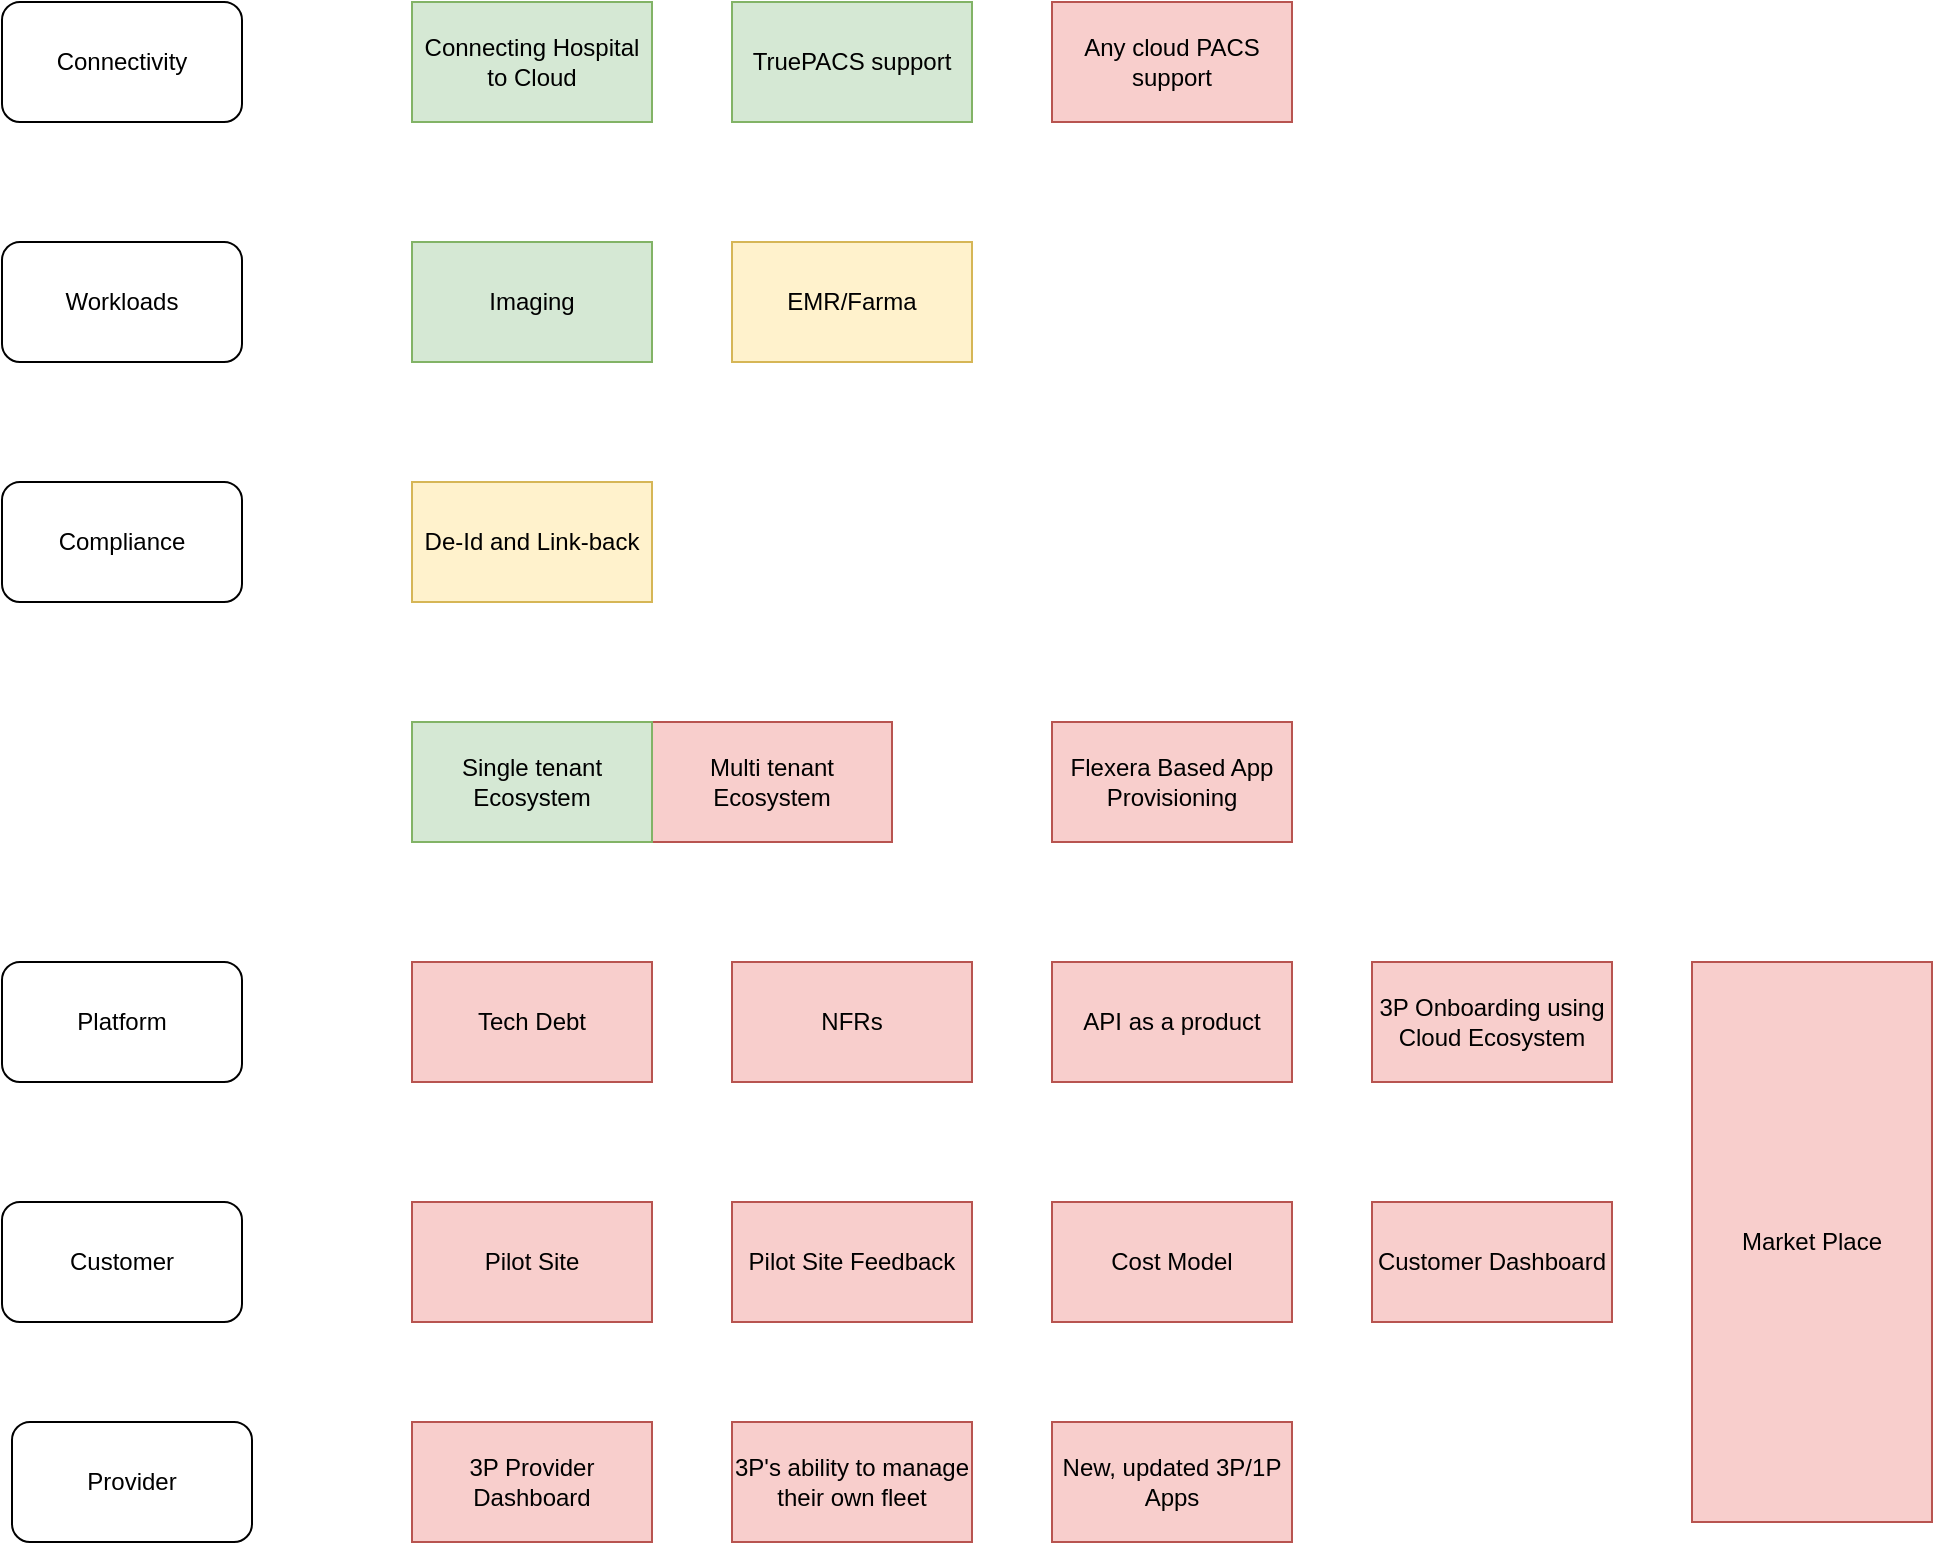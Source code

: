 <mxfile version="20.2.7" type="github"><diagram id="ELpu1xgMsuLffmiFnJVi" name="Page-1"><mxGraphModel dx="2223" dy="903" grid="1" gridSize="10" guides="1" tooltips="1" connect="1" arrows="1" fold="1" page="1" pageScale="1" pageWidth="850" pageHeight="1100" math="0" shadow="0"><root><mxCell id="0"/><mxCell id="1" parent="0"/><mxCell id="OdD63ucIiypLNopKJt31-1" value="Multi tenant Ecosystem" style="rounded=0;whiteSpace=wrap;html=1;fillColor=#f8cecc;strokeColor=#b85450;" vertex="1" parent="1"><mxGeometry x="-160" y="800" width="120" height="60" as="geometry"/></mxCell><mxCell id="OdD63ucIiypLNopKJt31-2" value="Single tenant Ecosystem" style="rounded=0;whiteSpace=wrap;html=1;fillColor=#d5e8d4;strokeColor=#82b366;" vertex="1" parent="1"><mxGeometry x="-280" y="800" width="120" height="60" as="geometry"/></mxCell><mxCell id="OdD63ucIiypLNopKJt31-3" value="Imaging" style="rounded=0;whiteSpace=wrap;html=1;fillColor=#d5e8d4;strokeColor=#82b366;" vertex="1" parent="1"><mxGeometry x="-280" y="560" width="120" height="60" as="geometry"/></mxCell><mxCell id="OdD63ucIiypLNopKJt31-4" value="EMR/Farma" style="rounded=0;whiteSpace=wrap;html=1;fillColor=#fff2cc;strokeColor=#d6b656;" vertex="1" parent="1"><mxGeometry x="-120" y="560" width="120" height="60" as="geometry"/></mxCell><mxCell id="OdD63ucIiypLNopKJt31-6" value="Connecting Hospital to Cloud" style="rounded=0;whiteSpace=wrap;html=1;fillColor=#d5e8d4;strokeColor=#82b366;" vertex="1" parent="1"><mxGeometry x="-280" y="440" width="120" height="60" as="geometry"/></mxCell><mxCell id="OdD63ucIiypLNopKJt31-7" value="Flexera Based App Provisioning" style="rounded=0;whiteSpace=wrap;html=1;fillColor=#f8cecc;strokeColor=#b85450;" vertex="1" parent="1"><mxGeometry x="40" y="800" width="120" height="60" as="geometry"/></mxCell><mxCell id="OdD63ucIiypLNopKJt31-8" value="Cost Model" style="rounded=0;whiteSpace=wrap;html=1;fillColor=#f8cecc;strokeColor=#b85450;" vertex="1" parent="1"><mxGeometry x="40" y="1040" width="120" height="60" as="geometry"/></mxCell><mxCell id="OdD63ucIiypLNopKJt31-9" value="Tech Debt" style="rounded=0;whiteSpace=wrap;html=1;fillColor=#f8cecc;strokeColor=#b85450;" vertex="1" parent="1"><mxGeometry x="-280" y="920" width="120" height="60" as="geometry"/></mxCell><mxCell id="OdD63ucIiypLNopKJt31-10" value="3P's ability to manage their own fleet" style="rounded=0;whiteSpace=wrap;html=1;fillColor=#f8cecc;strokeColor=#b85450;" vertex="1" parent="1"><mxGeometry x="-120" y="1150" width="120" height="60" as="geometry"/></mxCell><mxCell id="OdD63ucIiypLNopKJt31-11" value="De-Id and Link-back" style="rounded=0;whiteSpace=wrap;html=1;fillColor=#fff2cc;strokeColor=#d6b656;" vertex="1" parent="1"><mxGeometry x="-280" y="680" width="120" height="60" as="geometry"/></mxCell><mxCell id="OdD63ucIiypLNopKJt31-12" value="TruePACS support" style="rounded=0;whiteSpace=wrap;html=1;fillColor=#d5e8d4;strokeColor=#82b366;" vertex="1" parent="1"><mxGeometry x="-120" y="440" width="120" height="60" as="geometry"/></mxCell><mxCell id="OdD63ucIiypLNopKJt31-13" value="Any cloud PACS support" style="rounded=0;whiteSpace=wrap;html=1;fillColor=#f8cecc;strokeColor=#b85450;" vertex="1" parent="1"><mxGeometry x="40" y="440" width="120" height="60" as="geometry"/></mxCell><mxCell id="OdD63ucIiypLNopKJt31-14" value="Market Place" style="rounded=0;whiteSpace=wrap;html=1;fillColor=#f8cecc;strokeColor=#b85450;" vertex="1" parent="1"><mxGeometry x="360" y="920" width="120" height="280" as="geometry"/></mxCell><mxCell id="OdD63ucIiypLNopKJt31-15" value="New, updated 3P/1P Apps" style="rounded=0;whiteSpace=wrap;html=1;fillColor=#f8cecc;strokeColor=#b85450;" vertex="1" parent="1"><mxGeometry x="40" y="1150" width="120" height="60" as="geometry"/></mxCell><mxCell id="OdD63ucIiypLNopKJt31-16" value="Pilot Site" style="rounded=0;whiteSpace=wrap;html=1;fillColor=#f8cecc;strokeColor=#b85450;" vertex="1" parent="1"><mxGeometry x="-280" y="1040" width="120" height="60" as="geometry"/></mxCell><mxCell id="OdD63ucIiypLNopKJt31-17" value="Pilot Site Feedback" style="rounded=0;whiteSpace=wrap;html=1;fillColor=#f8cecc;strokeColor=#b85450;" vertex="1" parent="1"><mxGeometry x="-120" y="1040" width="120" height="60" as="geometry"/></mxCell><mxCell id="OdD63ucIiypLNopKJt31-18" value="Customer Dashboard" style="rounded=0;whiteSpace=wrap;html=1;fillColor=#f8cecc;strokeColor=#b85450;" vertex="1" parent="1"><mxGeometry x="200" y="1040" width="120" height="60" as="geometry"/></mxCell><mxCell id="OdD63ucIiypLNopKJt31-19" value="3P Provider Dashboard" style="rounded=0;whiteSpace=wrap;html=1;fillColor=#f8cecc;strokeColor=#b85450;" vertex="1" parent="1"><mxGeometry x="-280" y="1150" width="120" height="60" as="geometry"/></mxCell><mxCell id="OdD63ucIiypLNopKJt31-20" value="3P Onboarding using Cloud Ecosystem" style="rounded=0;whiteSpace=wrap;html=1;fillColor=#f8cecc;strokeColor=#b85450;" vertex="1" parent="1"><mxGeometry x="200" y="920" width="120" height="60" as="geometry"/></mxCell><mxCell id="OdD63ucIiypLNopKJt31-21" value="API as a product" style="rounded=0;whiteSpace=wrap;html=1;fillColor=#f8cecc;strokeColor=#b85450;" vertex="1" parent="1"><mxGeometry x="40" y="920" width="120" height="60" as="geometry"/></mxCell><mxCell id="OdD63ucIiypLNopKJt31-22" value="Connectivity" style="rounded=1;whiteSpace=wrap;html=1;" vertex="1" parent="1"><mxGeometry x="-485" y="440" width="120" height="60" as="geometry"/></mxCell><mxCell id="OdD63ucIiypLNopKJt31-23" value="Workloads" style="rounded=1;whiteSpace=wrap;html=1;" vertex="1" parent="1"><mxGeometry x="-485" y="560" width="120" height="60" as="geometry"/></mxCell><mxCell id="OdD63ucIiypLNopKJt31-24" value="Platform" style="rounded=1;whiteSpace=wrap;html=1;" vertex="1" parent="1"><mxGeometry x="-485" y="920" width="120" height="60" as="geometry"/></mxCell><mxCell id="OdD63ucIiypLNopKJt31-25" value="NFRs" style="rounded=0;whiteSpace=wrap;html=1;fillColor=#f8cecc;strokeColor=#b85450;" vertex="1" parent="1"><mxGeometry x="-120" y="920" width="120" height="60" as="geometry"/></mxCell><mxCell id="OdD63ucIiypLNopKJt31-26" value="Compliance" style="rounded=1;whiteSpace=wrap;html=1;" vertex="1" parent="1"><mxGeometry x="-485" y="680" width="120" height="60" as="geometry"/></mxCell><mxCell id="OdD63ucIiypLNopKJt31-27" value="Customer" style="rounded=1;whiteSpace=wrap;html=1;" vertex="1" parent="1"><mxGeometry x="-485" y="1040" width="120" height="60" as="geometry"/></mxCell><mxCell id="OdD63ucIiypLNopKJt31-32" value="Provider" style="rounded=1;whiteSpace=wrap;html=1;" vertex="1" parent="1"><mxGeometry x="-480" y="1150" width="120" height="60" as="geometry"/></mxCell></root></mxGraphModel></diagram></mxfile>